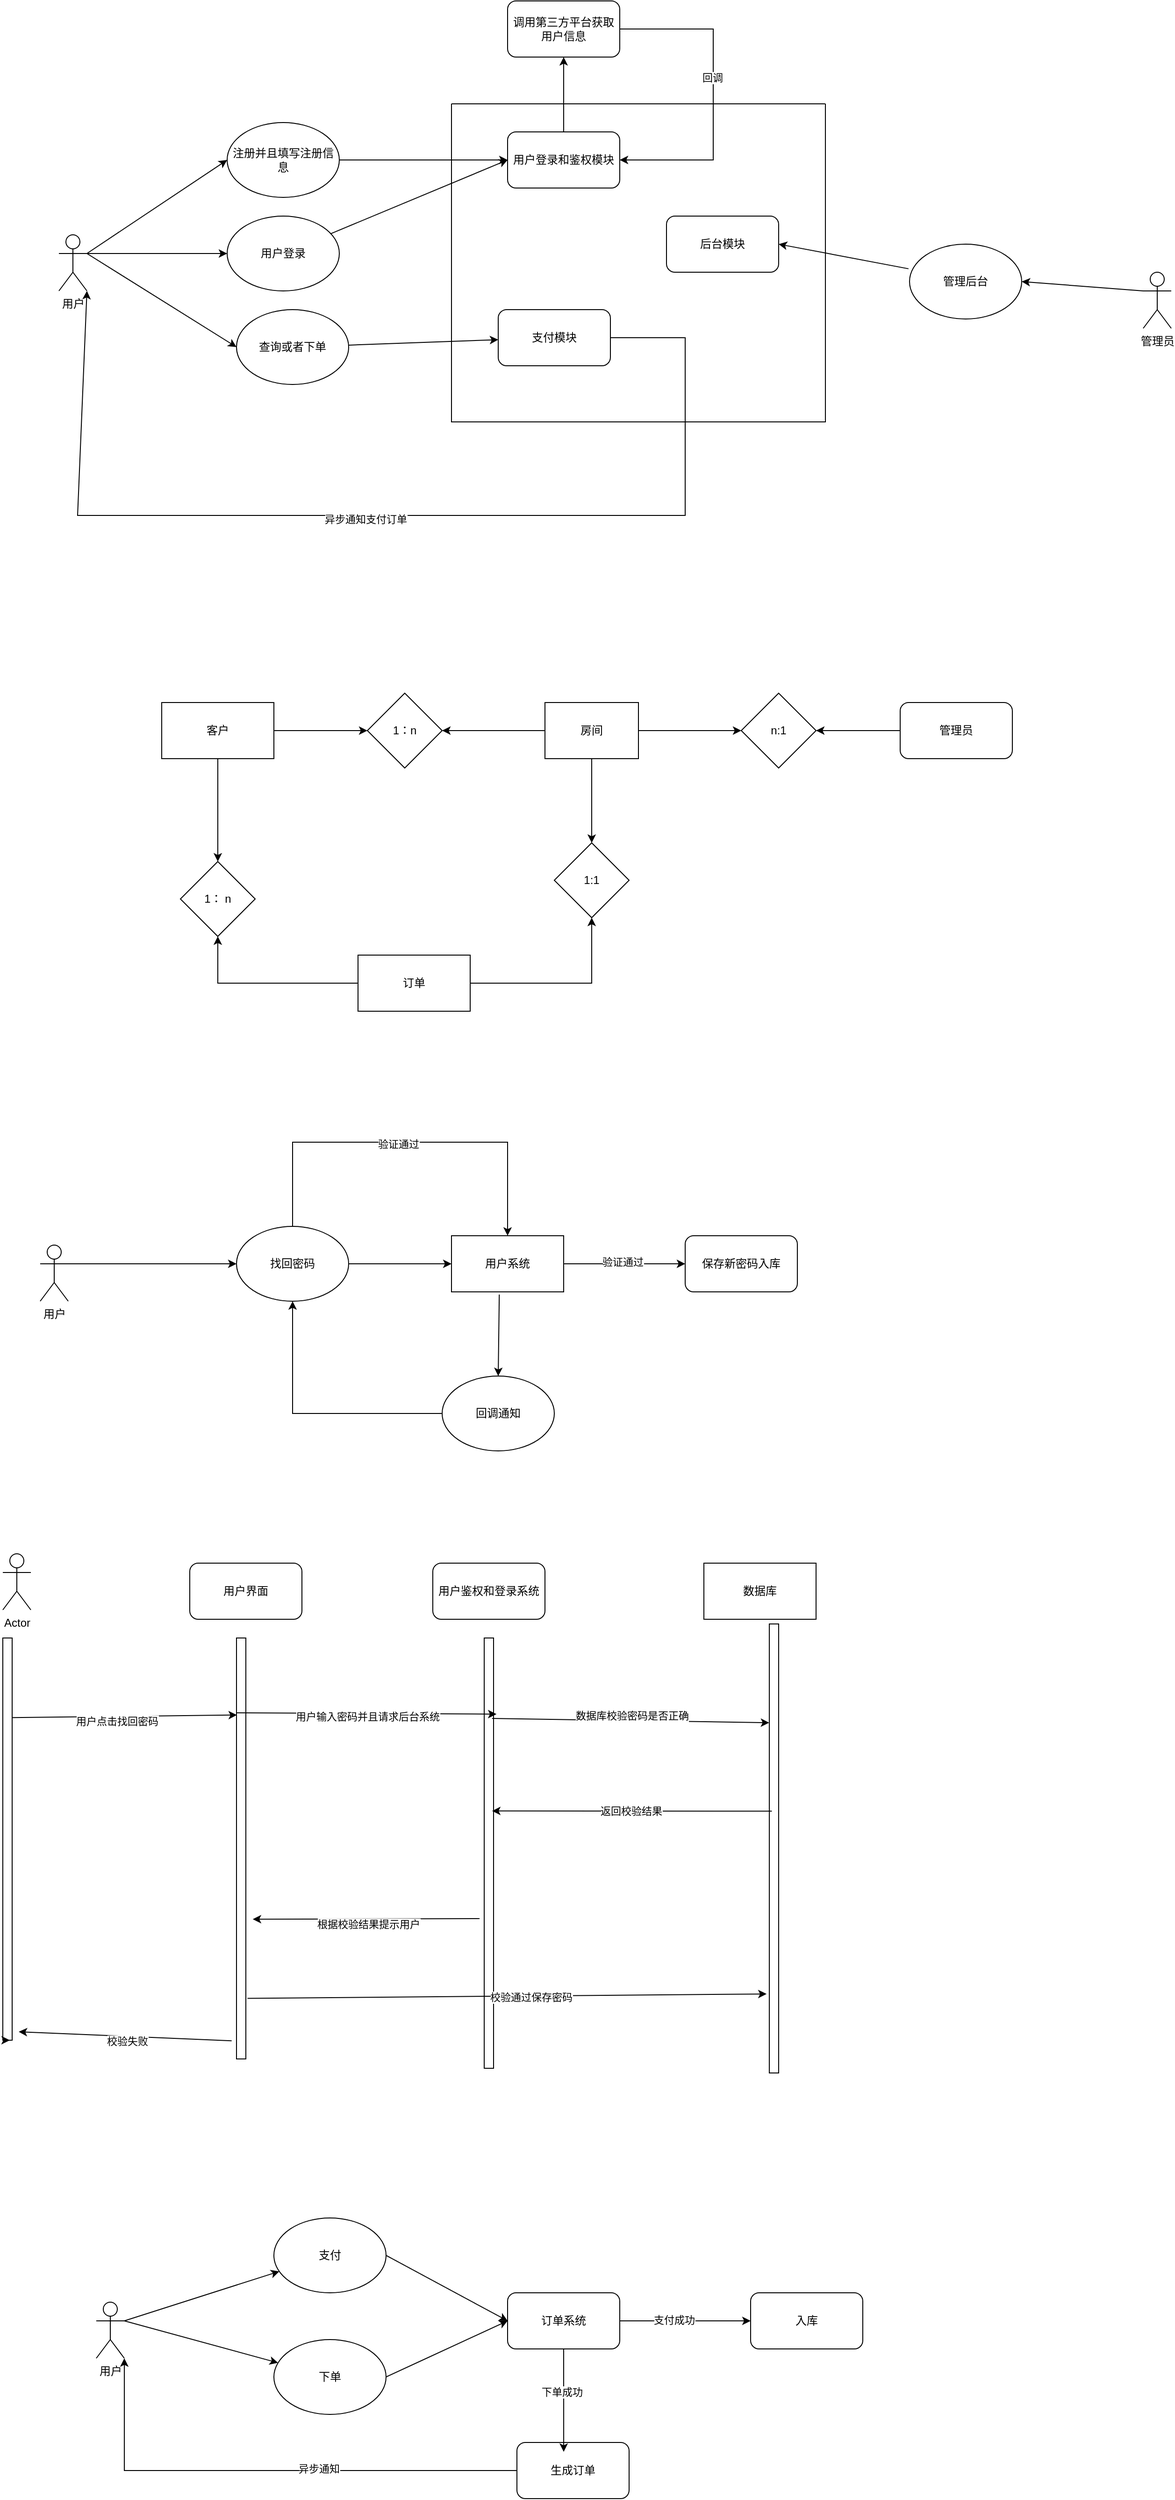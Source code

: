 <mxfile version="22.0.8" type="github">
  <diagram name="第 1 页" id="G_QHx1-f2djvcHFOgXFw">
    <mxGraphModel dx="2288" dy="1808" grid="1" gridSize="10" guides="1" tooltips="1" connect="1" arrows="1" fold="1" page="1" pageScale="1" pageWidth="827" pageHeight="1169" math="0" shadow="0">
      <root>
        <mxCell id="0" />
        <mxCell id="1" parent="0" />
        <mxCell id="GCkmRKgtxFQ6FXW4wMay-1" value="用户" style="shape=umlActor;verticalLabelPosition=bottom;verticalAlign=top;html=1;outlineConnect=0;" vertex="1" parent="1">
          <mxGeometry x="-150" y="160" width="30" height="60" as="geometry" />
        </mxCell>
        <mxCell id="GCkmRKgtxFQ6FXW4wMay-3" value="" style="endArrow=classic;html=1;rounded=0;exitX=1;exitY=0.333;exitDx=0;exitDy=0;exitPerimeter=0;entryX=0;entryY=0.5;entryDx=0;entryDy=0;" edge="1" parent="1" source="GCkmRKgtxFQ6FXW4wMay-1" target="GCkmRKgtxFQ6FXW4wMay-5">
          <mxGeometry width="50" height="50" relative="1" as="geometry">
            <mxPoint x="420" y="430" as="sourcePoint" />
            <mxPoint y="220" as="targetPoint" />
          </mxGeometry>
        </mxCell>
        <mxCell id="GCkmRKgtxFQ6FXW4wMay-4" value="" style="swimlane;startSize=0;" vertex="1" parent="1">
          <mxGeometry x="270" y="20" width="400" height="340" as="geometry" />
        </mxCell>
        <mxCell id="GCkmRKgtxFQ6FXW4wMay-6" value="用户登录和鉴权模块" style="rounded=1;whiteSpace=wrap;html=1;" vertex="1" parent="GCkmRKgtxFQ6FXW4wMay-4">
          <mxGeometry x="60" y="30" width="120" height="60" as="geometry" />
        </mxCell>
        <mxCell id="GCkmRKgtxFQ6FXW4wMay-20" value="支付模块" style="rounded=1;whiteSpace=wrap;html=1;" vertex="1" parent="GCkmRKgtxFQ6FXW4wMay-4">
          <mxGeometry x="50" y="220" width="120" height="60" as="geometry" />
        </mxCell>
        <mxCell id="GCkmRKgtxFQ6FXW4wMay-30" value="后台模块" style="rounded=1;whiteSpace=wrap;html=1;" vertex="1" parent="GCkmRKgtxFQ6FXW4wMay-4">
          <mxGeometry x="230" y="120" width="120" height="60" as="geometry" />
        </mxCell>
        <mxCell id="GCkmRKgtxFQ6FXW4wMay-5" value="注册并且填写注册信息" style="ellipse;whiteSpace=wrap;html=1;" vertex="1" parent="1">
          <mxGeometry x="30" y="40" width="120" height="80" as="geometry" />
        </mxCell>
        <mxCell id="GCkmRKgtxFQ6FXW4wMay-7" value="" style="endArrow=classic;html=1;rounded=0;exitX=1;exitY=0.5;exitDx=0;exitDy=0;entryX=0;entryY=0.5;entryDx=0;entryDy=0;" edge="1" parent="1" source="GCkmRKgtxFQ6FXW4wMay-5" target="GCkmRKgtxFQ6FXW4wMay-6">
          <mxGeometry width="50" height="50" relative="1" as="geometry">
            <mxPoint x="420" y="330" as="sourcePoint" />
            <mxPoint x="470" y="280" as="targetPoint" />
          </mxGeometry>
        </mxCell>
        <mxCell id="GCkmRKgtxFQ6FXW4wMay-8" value="" style="endArrow=classic;html=1;rounded=0;exitX=0.5;exitY=0;exitDx=0;exitDy=0;" edge="1" parent="1" source="GCkmRKgtxFQ6FXW4wMay-6" target="GCkmRKgtxFQ6FXW4wMay-9">
          <mxGeometry width="50" height="50" relative="1" as="geometry">
            <mxPoint x="420" y="130" as="sourcePoint" />
            <mxPoint x="390" y="-20" as="targetPoint" />
          </mxGeometry>
        </mxCell>
        <mxCell id="GCkmRKgtxFQ6FXW4wMay-9" value="调用第三方平台获取用户信息" style="rounded=1;whiteSpace=wrap;html=1;" vertex="1" parent="1">
          <mxGeometry x="330" y="-90" width="120" height="60" as="geometry" />
        </mxCell>
        <mxCell id="GCkmRKgtxFQ6FXW4wMay-13" value="用户登录" style="ellipse;whiteSpace=wrap;html=1;" vertex="1" parent="1">
          <mxGeometry x="30" y="140" width="120" height="80" as="geometry" />
        </mxCell>
        <mxCell id="GCkmRKgtxFQ6FXW4wMay-14" value="" style="endArrow=classic;html=1;rounded=0;exitX=1;exitY=0.333;exitDx=0;exitDy=0;exitPerimeter=0;entryX=0;entryY=0.5;entryDx=0;entryDy=0;" edge="1" parent="1" source="GCkmRKgtxFQ6FXW4wMay-1" target="GCkmRKgtxFQ6FXW4wMay-13">
          <mxGeometry width="50" height="50" relative="1" as="geometry">
            <mxPoint x="420" y="230" as="sourcePoint" />
            <mxPoint x="470" y="180" as="targetPoint" />
          </mxGeometry>
        </mxCell>
        <mxCell id="GCkmRKgtxFQ6FXW4wMay-15" value="" style="endArrow=classic;html=1;rounded=0;entryX=0;entryY=0.5;entryDx=0;entryDy=0;" edge="1" parent="1" source="GCkmRKgtxFQ6FXW4wMay-13" target="GCkmRKgtxFQ6FXW4wMay-6">
          <mxGeometry width="50" height="50" relative="1" as="geometry">
            <mxPoint x="420" y="230" as="sourcePoint" />
            <mxPoint x="470" y="180" as="targetPoint" />
          </mxGeometry>
        </mxCell>
        <mxCell id="GCkmRKgtxFQ6FXW4wMay-16" value="" style="endArrow=classic;html=1;rounded=0;exitX=1;exitY=0.5;exitDx=0;exitDy=0;entryX=1;entryY=0.5;entryDx=0;entryDy=0;" edge="1" parent="1" source="GCkmRKgtxFQ6FXW4wMay-9" target="GCkmRKgtxFQ6FXW4wMay-6">
          <mxGeometry width="50" height="50" relative="1" as="geometry">
            <mxPoint x="420" y="130" as="sourcePoint" />
            <mxPoint x="470" y="80" as="targetPoint" />
            <Array as="points">
              <mxPoint x="550" y="-60" />
              <mxPoint x="550" y="80" />
            </Array>
          </mxGeometry>
        </mxCell>
        <mxCell id="GCkmRKgtxFQ6FXW4wMay-17" value="回调" style="edgeLabel;html=1;align=center;verticalAlign=middle;resizable=0;points=[];" vertex="1" connectable="0" parent="GCkmRKgtxFQ6FXW4wMay-16">
          <mxGeometry x="-0.105" y="-1" relative="1" as="geometry">
            <mxPoint as="offset" />
          </mxGeometry>
        </mxCell>
        <mxCell id="GCkmRKgtxFQ6FXW4wMay-18" value="查询或者下单" style="ellipse;whiteSpace=wrap;html=1;" vertex="1" parent="1">
          <mxGeometry x="40" y="240" width="120" height="80" as="geometry" />
        </mxCell>
        <mxCell id="GCkmRKgtxFQ6FXW4wMay-19" value="" style="endArrow=classic;html=1;rounded=0;entryX=0;entryY=0.5;entryDx=0;entryDy=0;" edge="1" parent="1" target="GCkmRKgtxFQ6FXW4wMay-18">
          <mxGeometry width="50" height="50" relative="1" as="geometry">
            <mxPoint x="-120" y="180" as="sourcePoint" />
            <mxPoint x="470" y="180" as="targetPoint" />
          </mxGeometry>
        </mxCell>
        <mxCell id="GCkmRKgtxFQ6FXW4wMay-21" value="" style="endArrow=classic;html=1;rounded=0;" edge="1" parent="1" source="GCkmRKgtxFQ6FXW4wMay-18" target="GCkmRKgtxFQ6FXW4wMay-20">
          <mxGeometry width="50" height="50" relative="1" as="geometry">
            <mxPoint x="420" y="230" as="sourcePoint" />
            <mxPoint x="470" y="180" as="targetPoint" />
          </mxGeometry>
        </mxCell>
        <mxCell id="GCkmRKgtxFQ6FXW4wMay-23" value="" style="endArrow=classic;html=1;rounded=0;exitX=1;exitY=0.5;exitDx=0;exitDy=0;entryX=1;entryY=1;entryDx=0;entryDy=0;entryPerimeter=0;" edge="1" parent="1" source="GCkmRKgtxFQ6FXW4wMay-20" target="GCkmRKgtxFQ6FXW4wMay-1">
          <mxGeometry width="50" height="50" relative="1" as="geometry">
            <mxPoint x="420" y="230" as="sourcePoint" />
            <mxPoint x="470" y="180" as="targetPoint" />
            <Array as="points">
              <mxPoint x="520" y="270" />
              <mxPoint x="520" y="460" />
              <mxPoint x="-130" y="460" />
            </Array>
          </mxGeometry>
        </mxCell>
        <mxCell id="GCkmRKgtxFQ6FXW4wMay-24" value="异步通知支付订单" style="edgeLabel;html=1;align=center;verticalAlign=middle;resizable=0;points=[];" vertex="1" connectable="0" parent="GCkmRKgtxFQ6FXW4wMay-23">
          <mxGeometry x="0.056" y="4" relative="1" as="geometry">
            <mxPoint as="offset" />
          </mxGeometry>
        </mxCell>
        <mxCell id="GCkmRKgtxFQ6FXW4wMay-27" value="管理员" style="shape=umlActor;verticalLabelPosition=bottom;verticalAlign=top;html=1;outlineConnect=0;" vertex="1" parent="1">
          <mxGeometry x="1010" y="200" width="30" height="60" as="geometry" />
        </mxCell>
        <mxCell id="GCkmRKgtxFQ6FXW4wMay-28" value="管理后台" style="ellipse;whiteSpace=wrap;html=1;" vertex="1" parent="1">
          <mxGeometry x="760" y="170" width="120" height="80" as="geometry" />
        </mxCell>
        <mxCell id="GCkmRKgtxFQ6FXW4wMay-29" value="" style="endArrow=classic;html=1;rounded=0;exitX=0;exitY=0.333;exitDx=0;exitDy=0;exitPerimeter=0;entryX=1;entryY=0.5;entryDx=0;entryDy=0;" edge="1" parent="1" source="GCkmRKgtxFQ6FXW4wMay-27" target="GCkmRKgtxFQ6FXW4wMay-28">
          <mxGeometry width="50" height="50" relative="1" as="geometry">
            <mxPoint x="420" y="330" as="sourcePoint" />
            <mxPoint x="470" y="280" as="targetPoint" />
          </mxGeometry>
        </mxCell>
        <mxCell id="GCkmRKgtxFQ6FXW4wMay-31" value="" style="endArrow=classic;html=1;rounded=0;exitX=-0.009;exitY=0.329;exitDx=0;exitDy=0;exitPerimeter=0;entryX=1;entryY=0.5;entryDx=0;entryDy=0;" edge="1" parent="1" source="GCkmRKgtxFQ6FXW4wMay-28" target="GCkmRKgtxFQ6FXW4wMay-30">
          <mxGeometry width="50" height="50" relative="1" as="geometry">
            <mxPoint x="420" y="330" as="sourcePoint" />
            <mxPoint x="470" y="280" as="targetPoint" />
          </mxGeometry>
        </mxCell>
        <mxCell id="GCkmRKgtxFQ6FXW4wMay-39" style="edgeStyle=orthogonalEdgeStyle;rounded=0;orthogonalLoop=1;jettySize=auto;html=1;" edge="1" parent="1" source="GCkmRKgtxFQ6FXW4wMay-32" target="GCkmRKgtxFQ6FXW4wMay-38">
          <mxGeometry relative="1" as="geometry" />
        </mxCell>
        <mxCell id="GCkmRKgtxFQ6FXW4wMay-46" style="edgeStyle=orthogonalEdgeStyle;rounded=0;orthogonalLoop=1;jettySize=auto;html=1;entryX=0.5;entryY=0;entryDx=0;entryDy=0;" edge="1" parent="1" source="GCkmRKgtxFQ6FXW4wMay-32" target="GCkmRKgtxFQ6FXW4wMay-44">
          <mxGeometry relative="1" as="geometry" />
        </mxCell>
        <mxCell id="GCkmRKgtxFQ6FXW4wMay-32" value="客户" style="rounded=0;whiteSpace=wrap;html=1;" vertex="1" parent="1">
          <mxGeometry x="-40" y="660" width="120" height="60" as="geometry" />
        </mxCell>
        <mxCell id="GCkmRKgtxFQ6FXW4wMay-33" value="订单" style="rounded=0;whiteSpace=wrap;html=1;" vertex="1" parent="1">
          <mxGeometry x="170" y="930" width="120" height="60" as="geometry" />
        </mxCell>
        <mxCell id="GCkmRKgtxFQ6FXW4wMay-40" style="edgeStyle=orthogonalEdgeStyle;rounded=0;orthogonalLoop=1;jettySize=auto;html=1;" edge="1" parent="1" source="GCkmRKgtxFQ6FXW4wMay-34" target="GCkmRKgtxFQ6FXW4wMay-38">
          <mxGeometry relative="1" as="geometry" />
        </mxCell>
        <mxCell id="GCkmRKgtxFQ6FXW4wMay-42" style="edgeStyle=orthogonalEdgeStyle;rounded=0;orthogonalLoop=1;jettySize=auto;html=1;entryX=0;entryY=0.5;entryDx=0;entryDy=0;" edge="1" parent="1" source="GCkmRKgtxFQ6FXW4wMay-34" target="GCkmRKgtxFQ6FXW4wMay-41">
          <mxGeometry relative="1" as="geometry" />
        </mxCell>
        <mxCell id="GCkmRKgtxFQ6FXW4wMay-48" style="edgeStyle=orthogonalEdgeStyle;rounded=0;orthogonalLoop=1;jettySize=auto;html=1;entryX=0.5;entryY=0;entryDx=0;entryDy=0;" edge="1" parent="1" source="GCkmRKgtxFQ6FXW4wMay-34" target="GCkmRKgtxFQ6FXW4wMay-45">
          <mxGeometry relative="1" as="geometry" />
        </mxCell>
        <mxCell id="GCkmRKgtxFQ6FXW4wMay-34" value="房间" style="rounded=0;whiteSpace=wrap;html=1;" vertex="1" parent="1">
          <mxGeometry x="370" y="660" width="100" height="60" as="geometry" />
        </mxCell>
        <mxCell id="GCkmRKgtxFQ6FXW4wMay-43" style="edgeStyle=orthogonalEdgeStyle;rounded=0;orthogonalLoop=1;jettySize=auto;html=1;entryX=1;entryY=0.5;entryDx=0;entryDy=0;" edge="1" parent="1" source="GCkmRKgtxFQ6FXW4wMay-35" target="GCkmRKgtxFQ6FXW4wMay-41">
          <mxGeometry relative="1" as="geometry" />
        </mxCell>
        <mxCell id="GCkmRKgtxFQ6FXW4wMay-35" value="管理员" style="rounded=1;whiteSpace=wrap;html=1;" vertex="1" parent="1">
          <mxGeometry x="750" y="660" width="120" height="60" as="geometry" />
        </mxCell>
        <mxCell id="GCkmRKgtxFQ6FXW4wMay-38" value="1：n" style="rhombus;whiteSpace=wrap;html=1;" vertex="1" parent="1">
          <mxGeometry x="180" y="650" width="80" height="80" as="geometry" />
        </mxCell>
        <mxCell id="GCkmRKgtxFQ6FXW4wMay-41" value="n:1" style="rhombus;whiteSpace=wrap;html=1;" vertex="1" parent="1">
          <mxGeometry x="580" y="650" width="80" height="80" as="geometry" />
        </mxCell>
        <mxCell id="GCkmRKgtxFQ6FXW4wMay-44" value="1： n" style="rhombus;whiteSpace=wrap;html=1;" vertex="1" parent="1">
          <mxGeometry x="-20" y="830" width="80" height="80" as="geometry" />
        </mxCell>
        <mxCell id="GCkmRKgtxFQ6FXW4wMay-45" value="1:1" style="rhombus;whiteSpace=wrap;html=1;" vertex="1" parent="1">
          <mxGeometry x="380" y="810" width="80" height="80" as="geometry" />
        </mxCell>
        <mxCell id="GCkmRKgtxFQ6FXW4wMay-47" value="" style="endArrow=classic;html=1;rounded=0;exitX=0;exitY=0.5;exitDx=0;exitDy=0;entryX=0.5;entryY=1;entryDx=0;entryDy=0;" edge="1" parent="1" source="GCkmRKgtxFQ6FXW4wMay-33" target="GCkmRKgtxFQ6FXW4wMay-44">
          <mxGeometry width="50" height="50" relative="1" as="geometry">
            <mxPoint x="420" y="830" as="sourcePoint" />
            <mxPoint x="470" y="780" as="targetPoint" />
            <Array as="points">
              <mxPoint x="20" y="960" />
            </Array>
          </mxGeometry>
        </mxCell>
        <mxCell id="GCkmRKgtxFQ6FXW4wMay-49" value="" style="endArrow=classic;html=1;rounded=0;exitX=1;exitY=0.5;exitDx=0;exitDy=0;entryX=0.5;entryY=1;entryDx=0;entryDy=0;" edge="1" parent="1" source="GCkmRKgtxFQ6FXW4wMay-33" target="GCkmRKgtxFQ6FXW4wMay-45">
          <mxGeometry width="50" height="50" relative="1" as="geometry">
            <mxPoint x="420" y="830" as="sourcePoint" />
            <mxPoint x="470" y="780" as="targetPoint" />
            <Array as="points">
              <mxPoint x="420" y="960" />
            </Array>
          </mxGeometry>
        </mxCell>
        <mxCell id="GCkmRKgtxFQ6FXW4wMay-50" value="用户" style="shape=umlActor;verticalLabelPosition=bottom;verticalAlign=top;html=1;outlineConnect=0;" vertex="1" parent="1">
          <mxGeometry x="-170" y="1240" width="30" height="60" as="geometry" />
        </mxCell>
        <mxCell id="GCkmRKgtxFQ6FXW4wMay-51" value="找回密码" style="ellipse;whiteSpace=wrap;html=1;" vertex="1" parent="1">
          <mxGeometry x="40" y="1220" width="120" height="80" as="geometry" />
        </mxCell>
        <mxCell id="GCkmRKgtxFQ6FXW4wMay-52" value="" style="endArrow=classic;html=1;rounded=0;exitX=1;exitY=0.333;exitDx=0;exitDy=0;exitPerimeter=0;" edge="1" parent="1" source="GCkmRKgtxFQ6FXW4wMay-50" target="GCkmRKgtxFQ6FXW4wMay-51">
          <mxGeometry width="50" height="50" relative="1" as="geometry">
            <mxPoint x="420" y="1230" as="sourcePoint" />
            <mxPoint x="470" y="1180" as="targetPoint" />
          </mxGeometry>
        </mxCell>
        <mxCell id="GCkmRKgtxFQ6FXW4wMay-53" value="用户系统" style="rounded=0;whiteSpace=wrap;html=1;" vertex="1" parent="1">
          <mxGeometry x="270" y="1230" width="120" height="60" as="geometry" />
        </mxCell>
        <mxCell id="GCkmRKgtxFQ6FXW4wMay-54" value="" style="endArrow=classic;html=1;rounded=0;exitX=1;exitY=0.5;exitDx=0;exitDy=0;" edge="1" parent="1" source="GCkmRKgtxFQ6FXW4wMay-51" target="GCkmRKgtxFQ6FXW4wMay-53">
          <mxGeometry width="50" height="50" relative="1" as="geometry">
            <mxPoint x="420" y="1230" as="sourcePoint" />
            <mxPoint x="470" y="1180" as="targetPoint" />
          </mxGeometry>
        </mxCell>
        <mxCell id="GCkmRKgtxFQ6FXW4wMay-55" value="回调通知" style="ellipse;whiteSpace=wrap;html=1;" vertex="1" parent="1">
          <mxGeometry x="260" y="1380" width="120" height="80" as="geometry" />
        </mxCell>
        <mxCell id="GCkmRKgtxFQ6FXW4wMay-56" value="" style="endArrow=classic;html=1;rounded=0;exitX=0.426;exitY=1.047;exitDx=0;exitDy=0;exitPerimeter=0;entryX=0.5;entryY=0;entryDx=0;entryDy=0;" edge="1" parent="1" source="GCkmRKgtxFQ6FXW4wMay-53" target="GCkmRKgtxFQ6FXW4wMay-55">
          <mxGeometry width="50" height="50" relative="1" as="geometry">
            <mxPoint x="420" y="1230" as="sourcePoint" />
            <mxPoint x="470" y="1180" as="targetPoint" />
          </mxGeometry>
        </mxCell>
        <mxCell id="GCkmRKgtxFQ6FXW4wMay-57" value="" style="endArrow=classic;html=1;rounded=0;exitX=0;exitY=0.5;exitDx=0;exitDy=0;entryX=0.5;entryY=1;entryDx=0;entryDy=0;" edge="1" parent="1" source="GCkmRKgtxFQ6FXW4wMay-55" target="GCkmRKgtxFQ6FXW4wMay-51">
          <mxGeometry width="50" height="50" relative="1" as="geometry">
            <mxPoint x="420" y="1230" as="sourcePoint" />
            <mxPoint x="470" y="1180" as="targetPoint" />
            <Array as="points">
              <mxPoint x="100" y="1420" />
            </Array>
          </mxGeometry>
        </mxCell>
        <mxCell id="GCkmRKgtxFQ6FXW4wMay-58" value="用户界面" style="rounded=1;whiteSpace=wrap;html=1;" vertex="1" parent="1">
          <mxGeometry x="-10" y="1580" width="120" height="60" as="geometry" />
        </mxCell>
        <mxCell id="GCkmRKgtxFQ6FXW4wMay-59" value="用户鉴权和登录系统" style="rounded=1;whiteSpace=wrap;html=1;" vertex="1" parent="1">
          <mxGeometry x="250" y="1580" width="120" height="60" as="geometry" />
        </mxCell>
        <mxCell id="GCkmRKgtxFQ6FXW4wMay-60" value="Actor" style="shape=umlActor;verticalLabelPosition=bottom;verticalAlign=top;html=1;outlineConnect=0;" vertex="1" parent="1">
          <mxGeometry x="-210" y="1570" width="30" height="60" as="geometry" />
        </mxCell>
        <mxCell id="GCkmRKgtxFQ6FXW4wMay-61" value="" style="rounded=0;whiteSpace=wrap;html=1;" vertex="1" parent="1">
          <mxGeometry x="40" y="1660" width="10" height="450" as="geometry" />
        </mxCell>
        <mxCell id="GCkmRKgtxFQ6FXW4wMay-62" value="数据库" style="rounded=0;whiteSpace=wrap;html=1;" vertex="1" parent="1">
          <mxGeometry x="540" y="1580" width="120" height="60" as="geometry" />
        </mxCell>
        <mxCell id="GCkmRKgtxFQ6FXW4wMay-63" value="" style="rounded=0;whiteSpace=wrap;html=1;" vertex="1" parent="1">
          <mxGeometry x="305" y="1660" width="10" height="460" as="geometry" />
        </mxCell>
        <mxCell id="GCkmRKgtxFQ6FXW4wMay-64" value="" style="rounded=0;whiteSpace=wrap;html=1;" vertex="1" parent="1">
          <mxGeometry x="610" y="1645" width="10" height="480" as="geometry" />
        </mxCell>
        <mxCell id="GCkmRKgtxFQ6FXW4wMay-65" value="" style="rounded=0;whiteSpace=wrap;html=1;" vertex="1" parent="1">
          <mxGeometry x="-210" y="1660" width="10" height="430" as="geometry" />
        </mxCell>
        <mxCell id="GCkmRKgtxFQ6FXW4wMay-66" value="" style="endArrow=classic;html=1;rounded=0;exitX=1.047;exitY=0.198;exitDx=0;exitDy=0;exitPerimeter=0;entryX=0.047;entryY=0.183;entryDx=0;entryDy=0;entryPerimeter=0;" edge="1" parent="1" source="GCkmRKgtxFQ6FXW4wMay-65" target="GCkmRKgtxFQ6FXW4wMay-61">
          <mxGeometry width="50" height="50" relative="1" as="geometry">
            <mxPoint x="420" y="1850" as="sourcePoint" />
            <mxPoint x="470" y="1800" as="targetPoint" />
          </mxGeometry>
        </mxCell>
        <mxCell id="GCkmRKgtxFQ6FXW4wMay-67" value="用户点击找回密码" style="edgeLabel;html=1;align=center;verticalAlign=middle;resizable=0;points=[];" vertex="1" connectable="0" parent="GCkmRKgtxFQ6FXW4wMay-66">
          <mxGeometry x="-0.077" y="-5" relative="1" as="geometry">
            <mxPoint as="offset" />
          </mxGeometry>
        </mxCell>
        <mxCell id="GCkmRKgtxFQ6FXW4wMay-68" value="" style="endArrow=classic;html=1;rounded=0;entryX=1.312;entryY=0.177;entryDx=0;entryDy=0;entryPerimeter=0;" edge="1" parent="1" target="GCkmRKgtxFQ6FXW4wMay-63">
          <mxGeometry width="50" height="50" relative="1" as="geometry">
            <mxPoint x="40" y="1740" as="sourcePoint" />
            <mxPoint x="470" y="1800" as="targetPoint" />
          </mxGeometry>
        </mxCell>
        <mxCell id="GCkmRKgtxFQ6FXW4wMay-69" value="用户输入密码并且请求后台系统" style="edgeLabel;html=1;align=center;verticalAlign=middle;resizable=0;points=[];" vertex="1" connectable="0" parent="GCkmRKgtxFQ6FXW4wMay-68">
          <mxGeometry x="0.004" y="-3" relative="1" as="geometry">
            <mxPoint as="offset" />
          </mxGeometry>
        </mxCell>
        <mxCell id="GCkmRKgtxFQ6FXW4wMay-70" value="" style="endArrow=classic;html=1;rounded=0;exitX=0.841;exitY=0.187;exitDx=0;exitDy=0;exitPerimeter=0;entryX=-0.012;entryY=0.22;entryDx=0;entryDy=0;entryPerimeter=0;" edge="1" parent="1" source="GCkmRKgtxFQ6FXW4wMay-63" target="GCkmRKgtxFQ6FXW4wMay-64">
          <mxGeometry width="50" height="50" relative="1" as="geometry">
            <mxPoint x="420" y="1850" as="sourcePoint" />
            <mxPoint x="470" y="1800" as="targetPoint" />
          </mxGeometry>
        </mxCell>
        <mxCell id="GCkmRKgtxFQ6FXW4wMay-71" value="数据库校验密码是否正确" style="edgeLabel;html=1;align=center;verticalAlign=middle;resizable=0;points=[];" vertex="1" connectable="0" parent="GCkmRKgtxFQ6FXW4wMay-70">
          <mxGeometry x="0.009" y="6" relative="1" as="geometry">
            <mxPoint as="offset" />
          </mxGeometry>
        </mxCell>
        <mxCell id="GCkmRKgtxFQ6FXW4wMay-74" value="" style="endArrow=classic;html=1;rounded=0;exitX=0.271;exitY=0.417;exitDx=0;exitDy=0;exitPerimeter=0;entryX=0.841;entryY=0.402;entryDx=0;entryDy=0;entryPerimeter=0;" edge="1" parent="1" source="GCkmRKgtxFQ6FXW4wMay-64" target="GCkmRKgtxFQ6FXW4wMay-63">
          <mxGeometry width="50" height="50" relative="1" as="geometry">
            <mxPoint x="420" y="1850" as="sourcePoint" />
            <mxPoint x="470" y="1800" as="targetPoint" />
          </mxGeometry>
        </mxCell>
        <mxCell id="GCkmRKgtxFQ6FXW4wMay-75" value="返回校验结果" style="edgeLabel;html=1;align=center;verticalAlign=middle;resizable=0;points=[];" vertex="1" connectable="0" parent="GCkmRKgtxFQ6FXW4wMay-74">
          <mxGeometry x="0.008" relative="1" as="geometry">
            <mxPoint as="offset" />
          </mxGeometry>
        </mxCell>
        <mxCell id="GCkmRKgtxFQ6FXW4wMay-76" value="" style="endArrow=classic;html=1;rounded=0;entryX=1.741;entryY=0.668;entryDx=0;entryDy=0;entryPerimeter=0;" edge="1" parent="1" target="GCkmRKgtxFQ6FXW4wMay-61">
          <mxGeometry width="50" height="50" relative="1" as="geometry">
            <mxPoint x="300" y="1960" as="sourcePoint" />
            <mxPoint x="470" y="1800" as="targetPoint" />
          </mxGeometry>
        </mxCell>
        <mxCell id="GCkmRKgtxFQ6FXW4wMay-77" value="根据校验结果提示用户" style="edgeLabel;html=1;align=center;verticalAlign=middle;resizable=0;points=[];" vertex="1" connectable="0" parent="GCkmRKgtxFQ6FXW4wMay-76">
          <mxGeometry x="-0.016" y="5" relative="1" as="geometry">
            <mxPoint as="offset" />
          </mxGeometry>
        </mxCell>
        <mxCell id="GCkmRKgtxFQ6FXW4wMay-78" style="edgeStyle=orthogonalEdgeStyle;rounded=0;orthogonalLoop=1;jettySize=auto;html=1;exitX=0.5;exitY=1;exitDx=0;exitDy=0;entryX=0.75;entryY=1;entryDx=0;entryDy=0;" edge="1" parent="1" source="GCkmRKgtxFQ6FXW4wMay-65" target="GCkmRKgtxFQ6FXW4wMay-65">
          <mxGeometry relative="1" as="geometry" />
        </mxCell>
        <mxCell id="GCkmRKgtxFQ6FXW4wMay-79" value="" style="endArrow=classic;html=1;rounded=0;exitX=1.176;exitY=0.856;exitDx=0;exitDy=0;exitPerimeter=0;entryX=-0.294;entryY=0.824;entryDx=0;entryDy=0;entryPerimeter=0;" edge="1" parent="1" source="GCkmRKgtxFQ6FXW4wMay-61" target="GCkmRKgtxFQ6FXW4wMay-64">
          <mxGeometry width="50" height="50" relative="1" as="geometry">
            <mxPoint x="420" y="1940" as="sourcePoint" />
            <mxPoint x="470" y="1890" as="targetPoint" />
          </mxGeometry>
        </mxCell>
        <mxCell id="GCkmRKgtxFQ6FXW4wMay-80" value="校验通过保存密码" style="edgeLabel;html=1;align=center;verticalAlign=middle;resizable=0;points=[];" vertex="1" connectable="0" parent="GCkmRKgtxFQ6FXW4wMay-79">
          <mxGeometry x="0.091" y="-1" relative="1" as="geometry">
            <mxPoint as="offset" />
          </mxGeometry>
        </mxCell>
        <mxCell id="GCkmRKgtxFQ6FXW4wMay-81" value="" style="endArrow=classic;html=1;rounded=0;exitX=-0.518;exitY=0.957;exitDx=0;exitDy=0;exitPerimeter=0;entryX=1.706;entryY=0.979;entryDx=0;entryDy=0;entryPerimeter=0;" edge="1" parent="1" source="GCkmRKgtxFQ6FXW4wMay-61" target="GCkmRKgtxFQ6FXW4wMay-65">
          <mxGeometry width="50" height="50" relative="1" as="geometry">
            <mxPoint x="420" y="1940" as="sourcePoint" />
            <mxPoint x="470" y="1890" as="targetPoint" />
          </mxGeometry>
        </mxCell>
        <mxCell id="GCkmRKgtxFQ6FXW4wMay-82" value="校验失败" style="edgeLabel;html=1;align=center;verticalAlign=middle;resizable=0;points=[];" vertex="1" connectable="0" parent="GCkmRKgtxFQ6FXW4wMay-81">
          <mxGeometry x="-0.02" y="5" relative="1" as="geometry">
            <mxPoint as="offset" />
          </mxGeometry>
        </mxCell>
        <mxCell id="GCkmRKgtxFQ6FXW4wMay-83" value="用户" style="shape=umlActor;verticalLabelPosition=bottom;verticalAlign=top;html=1;outlineConnect=0;" vertex="1" parent="1">
          <mxGeometry x="-110" y="2370" width="30" height="60" as="geometry" />
        </mxCell>
        <mxCell id="GCkmRKgtxFQ6FXW4wMay-84" value="下单" style="ellipse;whiteSpace=wrap;html=1;" vertex="1" parent="1">
          <mxGeometry x="80" y="2410" width="120" height="80" as="geometry" />
        </mxCell>
        <mxCell id="GCkmRKgtxFQ6FXW4wMay-85" value="订单系统" style="rounded=1;whiteSpace=wrap;html=1;" vertex="1" parent="1">
          <mxGeometry x="330" y="2360" width="120" height="60" as="geometry" />
        </mxCell>
        <mxCell id="GCkmRKgtxFQ6FXW4wMay-86" value="入库" style="rounded=1;whiteSpace=wrap;html=1;" vertex="1" parent="1">
          <mxGeometry x="590" y="2360" width="120" height="60" as="geometry" />
        </mxCell>
        <mxCell id="GCkmRKgtxFQ6FXW4wMay-87" value="生成订单" style="rounded=1;whiteSpace=wrap;html=1;" vertex="1" parent="1">
          <mxGeometry x="340" y="2520" width="120" height="60" as="geometry" />
        </mxCell>
        <mxCell id="GCkmRKgtxFQ6FXW4wMay-88" value="" style="endArrow=classic;html=1;rounded=0;exitX=1;exitY=0.333;exitDx=0;exitDy=0;exitPerimeter=0;" edge="1" parent="1" source="GCkmRKgtxFQ6FXW4wMay-83" target="GCkmRKgtxFQ6FXW4wMay-84">
          <mxGeometry width="50" height="50" relative="1" as="geometry">
            <mxPoint x="420" y="2440" as="sourcePoint" />
            <mxPoint x="470" y="2390" as="targetPoint" />
          </mxGeometry>
        </mxCell>
        <mxCell id="GCkmRKgtxFQ6FXW4wMay-89" value="" style="endArrow=classic;html=1;rounded=0;exitX=1;exitY=0.5;exitDx=0;exitDy=0;" edge="1" parent="1" source="GCkmRKgtxFQ6FXW4wMay-84">
          <mxGeometry width="50" height="50" relative="1" as="geometry">
            <mxPoint x="420" y="2440" as="sourcePoint" />
            <mxPoint x="330" y="2390" as="targetPoint" />
          </mxGeometry>
        </mxCell>
        <mxCell id="GCkmRKgtxFQ6FXW4wMay-90" value="" style="endArrow=classic;html=1;rounded=0;exitX=1;exitY=0.5;exitDx=0;exitDy=0;" edge="1" parent="1" source="GCkmRKgtxFQ6FXW4wMay-85" target="GCkmRKgtxFQ6FXW4wMay-86">
          <mxGeometry width="50" height="50" relative="1" as="geometry">
            <mxPoint x="420" y="2440" as="sourcePoint" />
            <mxPoint x="470" y="2390" as="targetPoint" />
          </mxGeometry>
        </mxCell>
        <mxCell id="GCkmRKgtxFQ6FXW4wMay-97" value="支付成功" style="edgeLabel;html=1;align=center;verticalAlign=middle;resizable=0;points=[];" vertex="1" connectable="0" parent="GCkmRKgtxFQ6FXW4wMay-90">
          <mxGeometry x="-0.175" y="1" relative="1" as="geometry">
            <mxPoint as="offset" />
          </mxGeometry>
        </mxCell>
        <mxCell id="GCkmRKgtxFQ6FXW4wMay-91" value="" style="endArrow=classic;html=1;rounded=0;exitX=0.5;exitY=1;exitDx=0;exitDy=0;entryX=0.417;entryY=0.167;entryDx=0;entryDy=0;entryPerimeter=0;" edge="1" parent="1" source="GCkmRKgtxFQ6FXW4wMay-85" target="GCkmRKgtxFQ6FXW4wMay-87">
          <mxGeometry width="50" height="50" relative="1" as="geometry">
            <mxPoint x="420" y="2440" as="sourcePoint" />
            <mxPoint x="470" y="2390" as="targetPoint" />
          </mxGeometry>
        </mxCell>
        <mxCell id="GCkmRKgtxFQ6FXW4wMay-98" value="下单成功" style="edgeLabel;html=1;align=center;verticalAlign=middle;resizable=0;points=[];" vertex="1" connectable="0" parent="GCkmRKgtxFQ6FXW4wMay-91">
          <mxGeometry x="-0.17" y="-2" relative="1" as="geometry">
            <mxPoint as="offset" />
          </mxGeometry>
        </mxCell>
        <mxCell id="GCkmRKgtxFQ6FXW4wMay-92" value="" style="endArrow=classic;html=1;rounded=0;exitX=0;exitY=0.5;exitDx=0;exitDy=0;entryX=1;entryY=1;entryDx=0;entryDy=0;entryPerimeter=0;" edge="1" parent="1" source="GCkmRKgtxFQ6FXW4wMay-87" target="GCkmRKgtxFQ6FXW4wMay-83">
          <mxGeometry width="50" height="50" relative="1" as="geometry">
            <mxPoint x="420" y="2440" as="sourcePoint" />
            <mxPoint x="470" y="2390" as="targetPoint" />
            <Array as="points">
              <mxPoint x="-80" y="2550" />
            </Array>
          </mxGeometry>
        </mxCell>
        <mxCell id="GCkmRKgtxFQ6FXW4wMay-93" value="异步通知" style="edgeLabel;html=1;align=center;verticalAlign=middle;resizable=0;points=[];" vertex="1" connectable="0" parent="GCkmRKgtxFQ6FXW4wMay-92">
          <mxGeometry x="-0.214" y="-2" relative="1" as="geometry">
            <mxPoint as="offset" />
          </mxGeometry>
        </mxCell>
        <mxCell id="GCkmRKgtxFQ6FXW4wMay-94" value="支付" style="ellipse;whiteSpace=wrap;html=1;" vertex="1" parent="1">
          <mxGeometry x="80" y="2280" width="120" height="80" as="geometry" />
        </mxCell>
        <mxCell id="GCkmRKgtxFQ6FXW4wMay-95" value="" style="endArrow=classic;html=1;rounded=0;exitX=1;exitY=0.333;exitDx=0;exitDy=0;exitPerimeter=0;" edge="1" parent="1" source="GCkmRKgtxFQ6FXW4wMay-83" target="GCkmRKgtxFQ6FXW4wMay-94">
          <mxGeometry width="50" height="50" relative="1" as="geometry">
            <mxPoint x="-80" y="2336" as="sourcePoint" />
            <mxPoint x="477.5" y="2350" as="targetPoint" />
          </mxGeometry>
        </mxCell>
        <mxCell id="GCkmRKgtxFQ6FXW4wMay-96" value="" style="endArrow=classic;html=1;rounded=0;exitX=1;exitY=0.5;exitDx=0;exitDy=0;" edge="1" parent="1" source="GCkmRKgtxFQ6FXW4wMay-94">
          <mxGeometry width="50" height="50" relative="1" as="geometry">
            <mxPoint x="420" y="2440" as="sourcePoint" />
            <mxPoint x="330" y="2390" as="targetPoint" />
          </mxGeometry>
        </mxCell>
        <mxCell id="GCkmRKgtxFQ6FXW4wMay-99" value="" style="endArrow=classic;html=1;rounded=0;exitX=0.5;exitY=0;exitDx=0;exitDy=0;entryX=0.5;entryY=0;entryDx=0;entryDy=0;" edge="1" parent="1" source="GCkmRKgtxFQ6FXW4wMay-51" target="GCkmRKgtxFQ6FXW4wMay-53">
          <mxGeometry width="50" height="50" relative="1" as="geometry">
            <mxPoint x="420" y="1250" as="sourcePoint" />
            <mxPoint x="470" y="1200" as="targetPoint" />
            <Array as="points">
              <mxPoint x="100" y="1130" />
              <mxPoint x="330" y="1130" />
            </Array>
          </mxGeometry>
        </mxCell>
        <mxCell id="GCkmRKgtxFQ6FXW4wMay-100" value="验证通过" style="edgeLabel;html=1;align=center;verticalAlign=middle;resizable=0;points=[];" vertex="1" connectable="0" parent="GCkmRKgtxFQ6FXW4wMay-99">
          <mxGeometry x="-0.036" y="-2" relative="1" as="geometry">
            <mxPoint as="offset" />
          </mxGeometry>
        </mxCell>
        <mxCell id="GCkmRKgtxFQ6FXW4wMay-101" value="保存新密码入库" style="rounded=1;whiteSpace=wrap;html=1;" vertex="1" parent="1">
          <mxGeometry x="520" y="1230" width="120" height="60" as="geometry" />
        </mxCell>
        <mxCell id="GCkmRKgtxFQ6FXW4wMay-102" value="" style="endArrow=classic;html=1;rounded=0;exitX=1;exitY=0.5;exitDx=0;exitDy=0;" edge="1" parent="1" source="GCkmRKgtxFQ6FXW4wMay-53" target="GCkmRKgtxFQ6FXW4wMay-101">
          <mxGeometry width="50" height="50" relative="1" as="geometry">
            <mxPoint x="420" y="1250" as="sourcePoint" />
            <mxPoint x="470" y="1200" as="targetPoint" />
          </mxGeometry>
        </mxCell>
        <mxCell id="GCkmRKgtxFQ6FXW4wMay-103" value="验证通过" style="edgeLabel;html=1;align=center;verticalAlign=middle;resizable=0;points=[];" vertex="1" connectable="0" parent="GCkmRKgtxFQ6FXW4wMay-102">
          <mxGeometry x="-0.039" y="2" relative="1" as="geometry">
            <mxPoint as="offset" />
          </mxGeometry>
        </mxCell>
      </root>
    </mxGraphModel>
  </diagram>
</mxfile>
